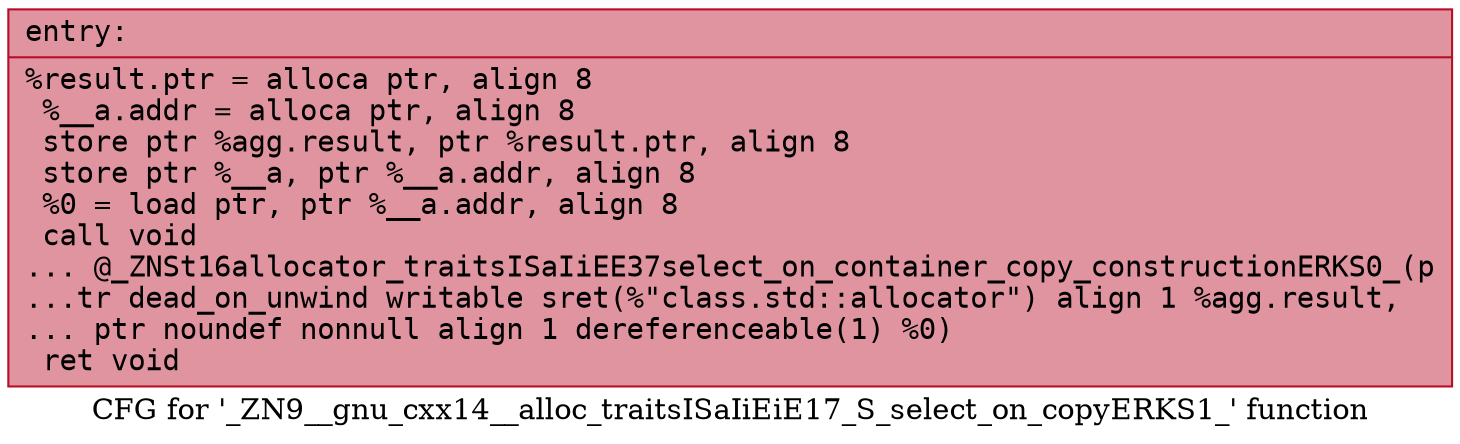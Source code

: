 digraph "CFG for '_ZN9__gnu_cxx14__alloc_traitsISaIiEiE17_S_select_on_copyERKS1_' function" {
	label="CFG for '_ZN9__gnu_cxx14__alloc_traitsISaIiEiE17_S_select_on_copyERKS1_' function";

	Node0x5606e007ca80 [shape=record,color="#b70d28ff", style=filled, fillcolor="#b70d2870" fontname="Courier",label="{entry:\l|  %result.ptr = alloca ptr, align 8\l  %__a.addr = alloca ptr, align 8\l  store ptr %agg.result, ptr %result.ptr, align 8\l  store ptr %__a, ptr %__a.addr, align 8\l  %0 = load ptr, ptr %__a.addr, align 8\l  call void\l... @_ZNSt16allocator_traitsISaIiEE37select_on_container_copy_constructionERKS0_(p\l...tr dead_on_unwind writable sret(%\"class.std::allocator\") align 1 %agg.result,\l... ptr noundef nonnull align 1 dereferenceable(1) %0)\l  ret void\l}"];
}
